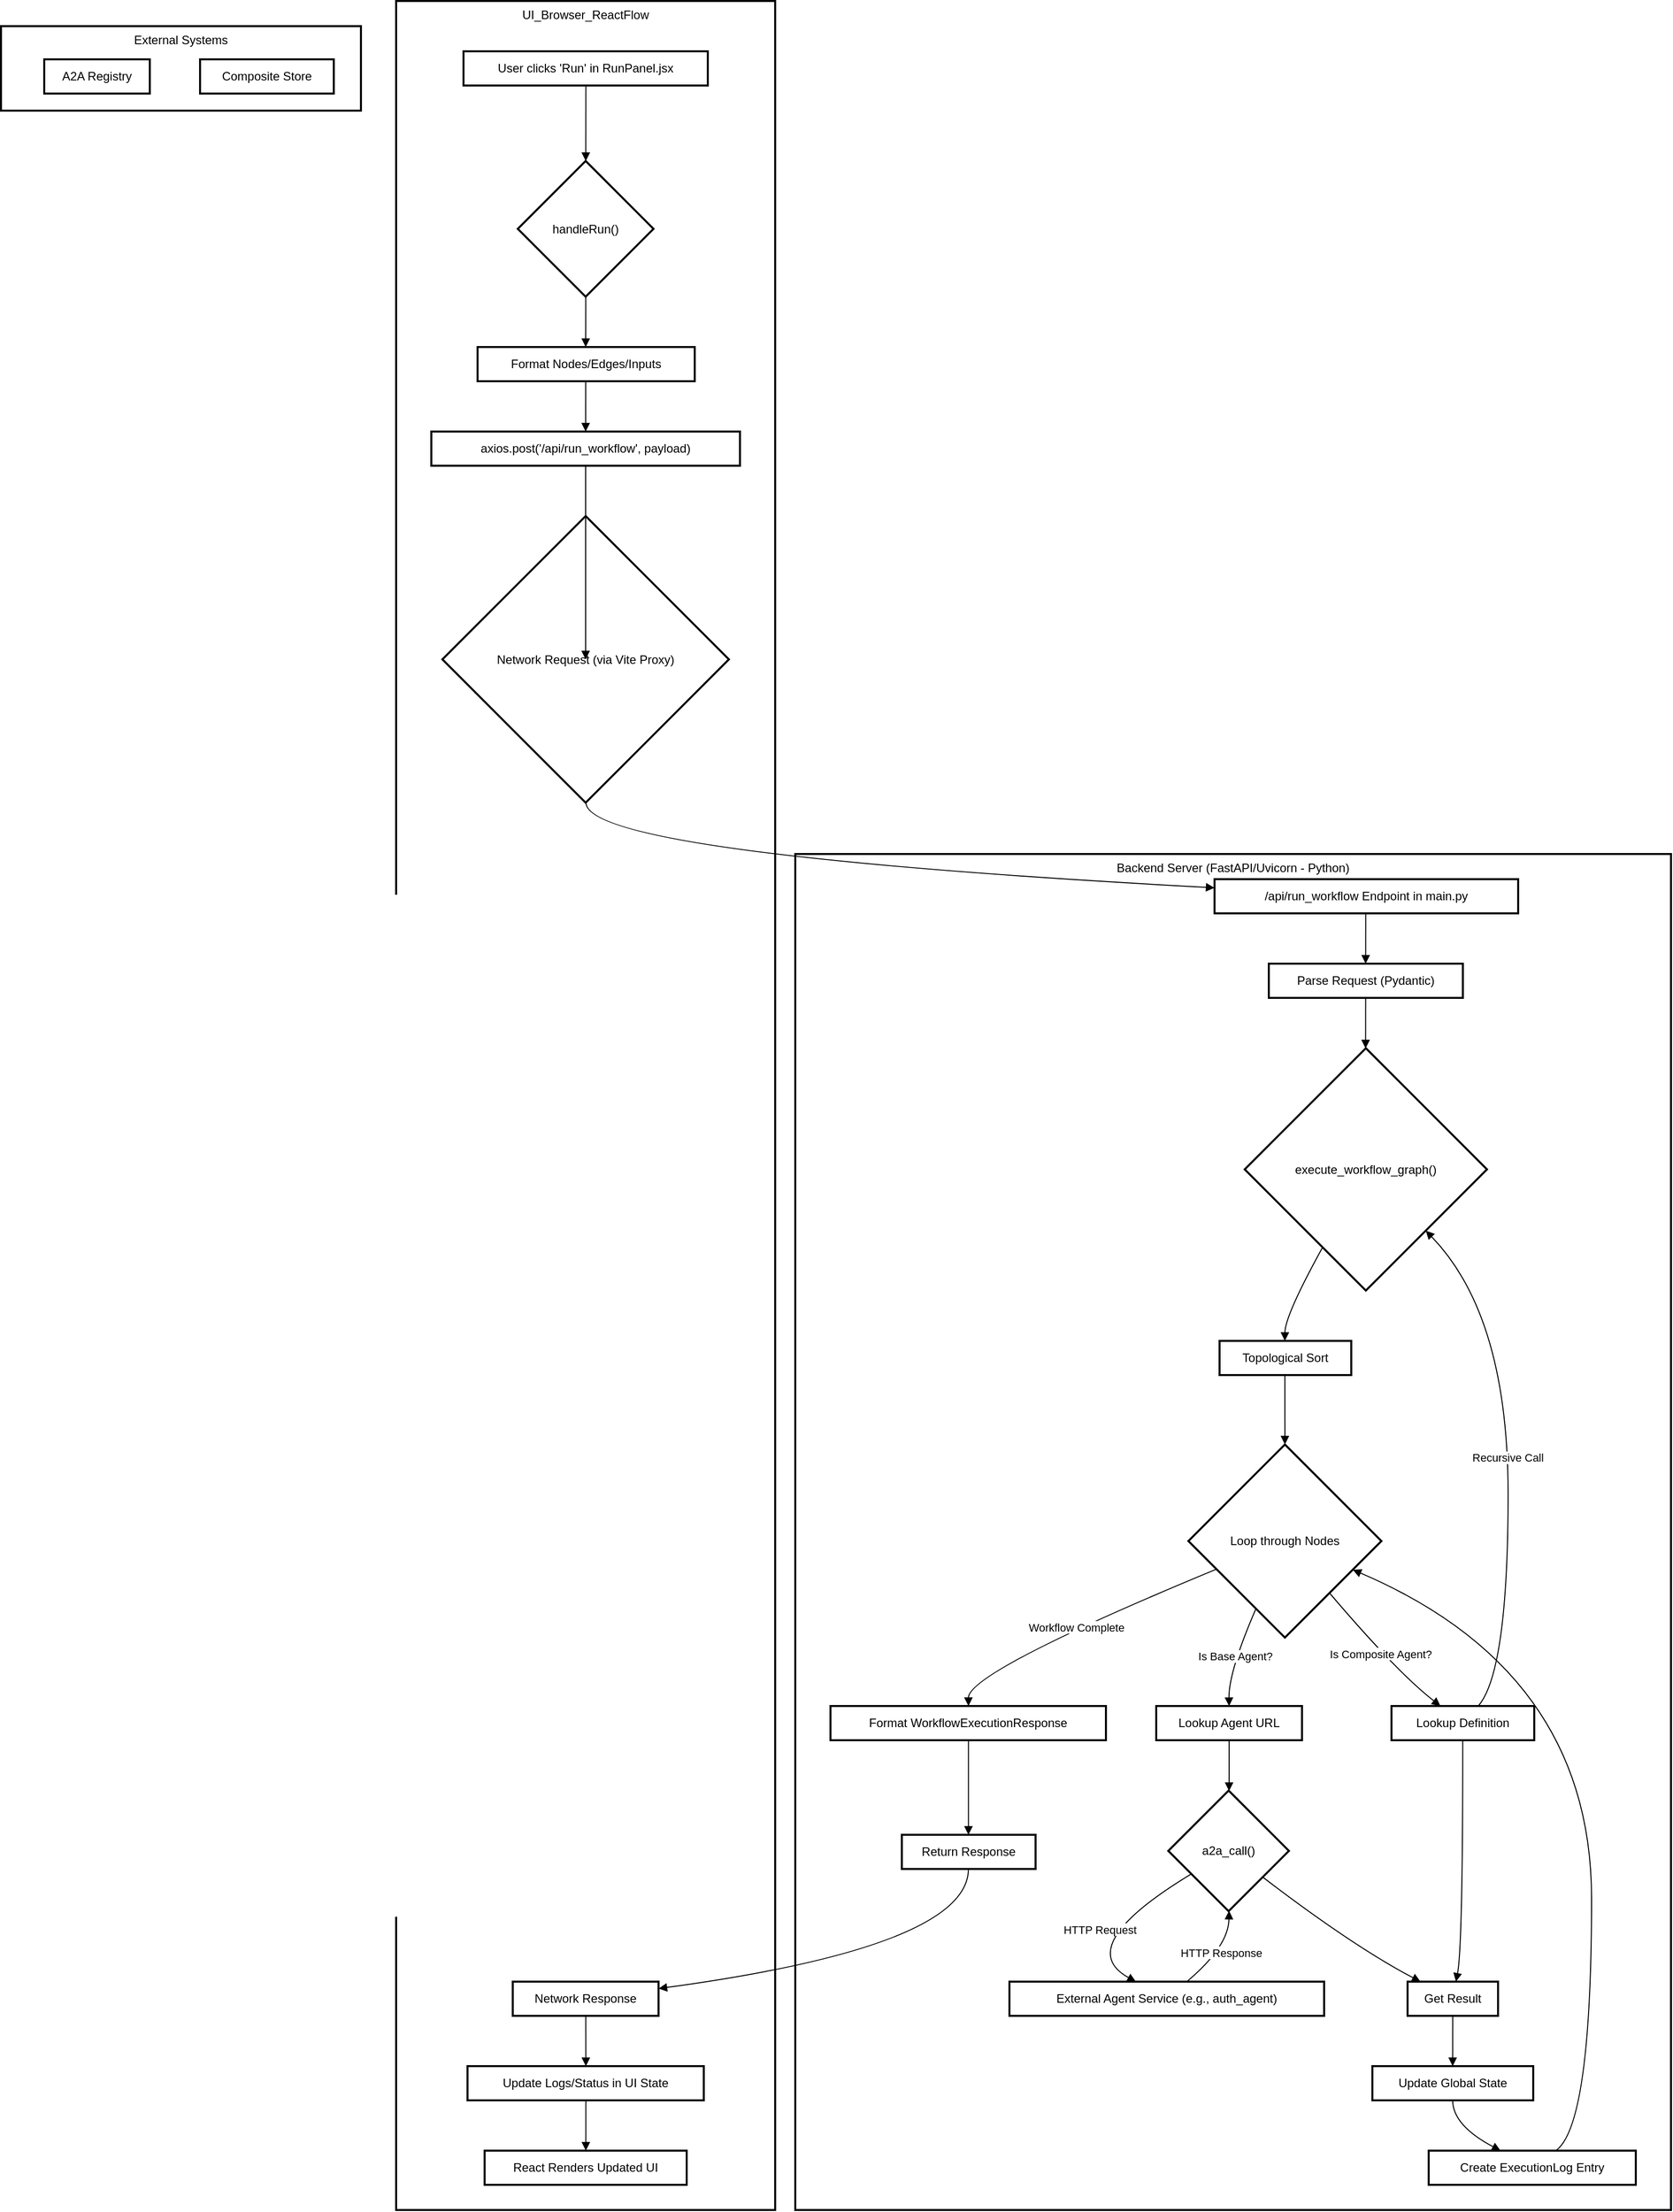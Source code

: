 <mxfile version="21.6.8" type="device">
  <diagram name="Page-1" id="cJ6hXq5RuqZ008whGkWY">
    <mxGraphModel dx="1338" dy="820" grid="1" gridSize="10" guides="1" tooltips="1" connect="1" arrows="1" fold="1" page="1" pageScale="1" pageWidth="850" pageHeight="1100" math="0" shadow="0">
      <root>
        <mxCell id="0" />
        <mxCell id="1" parent="0" />
        <mxCell id="3zWuM-wNl1nH80lP1Bes-1" value="External Systems" style="whiteSpace=wrap;strokeWidth=2;verticalAlign=top;" vertex="1" parent="1">
          <mxGeometry x="20" y="45" width="358" height="84" as="geometry" />
        </mxCell>
        <mxCell id="3zWuM-wNl1nH80lP1Bes-2" value="A2A Registry" style="whiteSpace=wrap;strokeWidth=2;" vertex="1" parent="3zWuM-wNl1nH80lP1Bes-1">
          <mxGeometry x="43" y="33" width="105" height="34" as="geometry" />
        </mxCell>
        <mxCell id="3zWuM-wNl1nH80lP1Bes-3" value="Composite Store" style="whiteSpace=wrap;strokeWidth=2;" vertex="1" parent="3zWuM-wNl1nH80lP1Bes-1">
          <mxGeometry x="198" y="33" width="133" height="34" as="geometry" />
        </mxCell>
        <mxCell id="3zWuM-wNl1nH80lP1Bes-4" value="Backend Server (FastAPI/Uvicorn - Python)" style="whiteSpace=wrap;strokeWidth=2;verticalAlign=top;" vertex="1" parent="1">
          <mxGeometry x="810" y="868" width="871" height="1348" as="geometry" />
        </mxCell>
        <mxCell id="3zWuM-wNl1nH80lP1Bes-5" value="/api/run_workflow Endpoint in main.py" style="whiteSpace=wrap;strokeWidth=2;" vertex="1" parent="1">
          <mxGeometry x="1227" y="893" width="302" height="34" as="geometry" />
        </mxCell>
        <mxCell id="3zWuM-wNl1nH80lP1Bes-6" value="Parse Request (Pydantic)" style="whiteSpace=wrap;strokeWidth=2;" vertex="1" parent="1">
          <mxGeometry x="1281" y="977" width="193" height="34" as="geometry" />
        </mxCell>
        <mxCell id="3zWuM-wNl1nH80lP1Bes-7" value="execute_workflow_graph()" style="rhombus;strokeWidth=2;whiteSpace=wrap;" vertex="1" parent="1">
          <mxGeometry x="1257" y="1061" width="241" height="241" as="geometry" />
        </mxCell>
        <mxCell id="3zWuM-wNl1nH80lP1Bes-8" value="Topological Sort" style="whiteSpace=wrap;strokeWidth=2;" vertex="1" parent="1">
          <mxGeometry x="1232" y="1352" width="131" height="34" as="geometry" />
        </mxCell>
        <mxCell id="3zWuM-wNl1nH80lP1Bes-9" value="Loop through Nodes" style="rhombus;strokeWidth=2;whiteSpace=wrap;" vertex="1" parent="1">
          <mxGeometry x="1201" y="1455" width="192" height="192" as="geometry" />
        </mxCell>
        <mxCell id="3zWuM-wNl1nH80lP1Bes-10" value="Lookup Agent URL" style="whiteSpace=wrap;strokeWidth=2;" vertex="1" parent="1">
          <mxGeometry x="1169" y="1715" width="145" height="34" as="geometry" />
        </mxCell>
        <mxCell id="3zWuM-wNl1nH80lP1Bes-11" value="a2a_call()" style="rhombus;strokeWidth=2;whiteSpace=wrap;" vertex="1" parent="1">
          <mxGeometry x="1181" y="1799" width="120" height="120" as="geometry" />
        </mxCell>
        <mxCell id="3zWuM-wNl1nH80lP1Bes-12" value="External Agent Service (e.g., auth_agent)" style="whiteSpace=wrap;strokeWidth=2;" vertex="1" parent="1">
          <mxGeometry x="1023" y="1989" width="313" height="34" as="geometry" />
        </mxCell>
        <mxCell id="3zWuM-wNl1nH80lP1Bes-13" value="Get Result" style="whiteSpace=wrap;strokeWidth=2;" vertex="1" parent="1">
          <mxGeometry x="1419" y="1989" width="90" height="34" as="geometry" />
        </mxCell>
        <mxCell id="3zWuM-wNl1nH80lP1Bes-14" value="Lookup Definition" style="whiteSpace=wrap;strokeWidth=2;" vertex="1" parent="1">
          <mxGeometry x="1403" y="1715" width="142" height="34" as="geometry" />
        </mxCell>
        <mxCell id="3zWuM-wNl1nH80lP1Bes-15" value="Update Global State" style="whiteSpace=wrap;strokeWidth=2;" vertex="1" parent="1">
          <mxGeometry x="1384" y="2073" width="160" height="34" as="geometry" />
        </mxCell>
        <mxCell id="3zWuM-wNl1nH80lP1Bes-16" value="Create ExecutionLog Entry" style="whiteSpace=wrap;strokeWidth=2;" vertex="1" parent="1">
          <mxGeometry x="1440" y="2157" width="206" height="34" as="geometry" />
        </mxCell>
        <mxCell id="3zWuM-wNl1nH80lP1Bes-17" value="Format WorkflowExecutionResponse" style="whiteSpace=wrap;strokeWidth=2;" vertex="1" parent="1">
          <mxGeometry x="845" y="1715" width="274" height="34" as="geometry" />
        </mxCell>
        <mxCell id="3zWuM-wNl1nH80lP1Bes-18" value="Return Response" style="whiteSpace=wrap;strokeWidth=2;" vertex="1" parent="1">
          <mxGeometry x="916" y="1843" width="133" height="34" as="geometry" />
        </mxCell>
        <mxCell id="3zWuM-wNl1nH80lP1Bes-19" value="UI_Browser_ReactFlow" style="whiteSpace=wrap;strokeWidth=2;verticalAlign=top;" vertex="1" parent="1">
          <mxGeometry x="413" y="20" width="377" height="2196" as="geometry" />
        </mxCell>
        <mxCell id="3zWuM-wNl1nH80lP1Bes-20" value="handleRun()" style="rhombus;strokeWidth=2;whiteSpace=wrap;" vertex="1" parent="1">
          <mxGeometry x="534" y="179" width="135" height="135" as="geometry" />
        </mxCell>
        <mxCell id="3zWuM-wNl1nH80lP1Bes-21" value="User clicks &#39;Run&#39; in RunPanel.jsx" style="whiteSpace=wrap;strokeWidth=2;" vertex="1" parent="1">
          <mxGeometry x="480" y="70" width="243" height="34" as="geometry" />
        </mxCell>
        <mxCell id="3zWuM-wNl1nH80lP1Bes-22" value="Format Nodes/Edges/Inputs" style="whiteSpace=wrap;strokeWidth=2;" vertex="1" parent="1">
          <mxGeometry x="494" y="364" width="216" height="34" as="geometry" />
        </mxCell>
        <mxCell id="3zWuM-wNl1nH80lP1Bes-23" value="axios.post(&#39;/api/run_workflow&#39;, payload)" style="whiteSpace=wrap;strokeWidth=2;" vertex="1" parent="1">
          <mxGeometry x="448" y="448" width="307" height="34" as="geometry" />
        </mxCell>
        <mxCell id="3zWuM-wNl1nH80lP1Bes-24" value="Network Request (via Vite Proxy)" style="rhombus;strokeWidth=2;whiteSpace=wrap;" vertex="1" parent="1">
          <mxGeometry x="459" y="532" width="285" height="285" as="geometry" />
        </mxCell>
        <mxCell id="3zWuM-wNl1nH80lP1Bes-25" value="React Renders Updated UI" style="whiteSpace=wrap;strokeWidth=2;" vertex="1" parent="1">
          <mxGeometry x="501" y="2157" width="201" height="34" as="geometry" />
        </mxCell>
        <mxCell id="3zWuM-wNl1nH80lP1Bes-26" value="Update Logs/Status in UI State" style="whiteSpace=wrap;strokeWidth=2;" vertex="1" parent="1">
          <mxGeometry x="484" y="2073" width="235" height="34" as="geometry" />
        </mxCell>
        <mxCell id="3zWuM-wNl1nH80lP1Bes-27" value="Network Response" style="whiteSpace=wrap;strokeWidth=2;" vertex="1" parent="1">
          <mxGeometry x="529" y="1989" width="145" height="34" as="geometry" />
        </mxCell>
        <mxCell id="3zWuM-wNl1nH80lP1Bes-28" value="" style="curved=1;startArrow=none;endArrow=block;exitX=0.501;exitY=1;entryX=0.501;entryY=0;rounded=0;" edge="1" parent="1" source="3zWuM-wNl1nH80lP1Bes-21" target="3zWuM-wNl1nH80lP1Bes-20">
          <mxGeometry relative="1" as="geometry">
            <Array as="points" />
          </mxGeometry>
        </mxCell>
        <mxCell id="3zWuM-wNl1nH80lP1Bes-29" value="" style="curved=1;startArrow=none;endArrow=block;exitX=0.501;exitY=1.003;entryX=0.498;entryY=0.014;rounded=0;" edge="1" parent="1" source="3zWuM-wNl1nH80lP1Bes-20" target="3zWuM-wNl1nH80lP1Bes-22">
          <mxGeometry relative="1" as="geometry">
            <Array as="points" />
          </mxGeometry>
        </mxCell>
        <mxCell id="3zWuM-wNl1nH80lP1Bes-30" value="" style="curved=1;startArrow=none;endArrow=block;exitX=0.498;exitY=1.014;entryX=0.5;entryY=0.014;rounded=0;" edge="1" parent="1" source="3zWuM-wNl1nH80lP1Bes-22" target="3zWuM-wNl1nH80lP1Bes-23">
          <mxGeometry relative="1" as="geometry">
            <Array as="points" />
          </mxGeometry>
        </mxCell>
        <mxCell id="3zWuM-wNl1nH80lP1Bes-31" value="" style="curved=1;startArrow=none;endArrow=block;exitX=0.5;exitY=1.014;entryX=0.501;entryY=0.002;rounded=0;" edge="1" parent="1" source="3zWuM-wNl1nH80lP1Bes-23" target="3zWuM-wNl1nH80lP1Bes-24">
          <mxGeometry relative="1" as="geometry">
            <Array as="points" />
          </mxGeometry>
        </mxCell>
        <mxCell id="3zWuM-wNl1nH80lP1Bes-32" value="" style="curved=1;startArrow=none;endArrow=block;exitX=0.501;exitY=0.991;entryX=0.501;entryY=-0.009;rounded=0;" edge="1" parent="1" source="3zWuM-wNl1nH80lP1Bes-26" target="3zWuM-wNl1nH80lP1Bes-25">
          <mxGeometry relative="1" as="geometry">
            <Array as="points" />
          </mxGeometry>
        </mxCell>
        <mxCell id="3zWuM-wNl1nH80lP1Bes-33" value="" style="curved=1;startArrow=none;endArrow=block;exitX=0.501;exitY=0.991;entryX=0.501;entryY=-0.009;rounded=0;" edge="1" parent="1" source="3zWuM-wNl1nH80lP1Bes-27" target="3zWuM-wNl1nH80lP1Bes-26">
          <mxGeometry relative="1" as="geometry">
            <Array as="points" />
          </mxGeometry>
        </mxCell>
        <mxCell id="3zWuM-wNl1nH80lP1Bes-34" value="" style="curved=1;startArrow=none;endArrow=block;exitX=0.501;exitY=1.002;entryX=-0.002;entryY=0.251;rounded=0;" edge="1" parent="1" source="3zWuM-wNl1nH80lP1Bes-24" target="3zWuM-wNl1nH80lP1Bes-5">
          <mxGeometry relative="1" as="geometry">
            <Array as="points">
              <mxPoint x="602" y="868" />
            </Array>
          </mxGeometry>
        </mxCell>
        <mxCell id="3zWuM-wNl1nH80lP1Bes-35" value="" style="curved=1;startArrow=none;endArrow=block;exitX=0.498;exitY=0.991;entryX=0.499;entryY=-0.009;rounded=0;" edge="1" parent="1" source="3zWuM-wNl1nH80lP1Bes-5" target="3zWuM-wNl1nH80lP1Bes-6">
          <mxGeometry relative="1" as="geometry">
            <Array as="points" />
          </mxGeometry>
        </mxCell>
        <mxCell id="3zWuM-wNl1nH80lP1Bes-36" value="" style="curved=1;startArrow=none;endArrow=block;exitX=0.499;exitY=0.991;entryX=0.499;entryY=-0.001;rounded=0;" edge="1" parent="1" source="3zWuM-wNl1nH80lP1Bes-6" target="3zWuM-wNl1nH80lP1Bes-7">
          <mxGeometry relative="1" as="geometry">
            <Array as="points" />
          </mxGeometry>
        </mxCell>
        <mxCell id="3zWuM-wNl1nH80lP1Bes-37" value="" style="curved=1;startArrow=none;endArrow=block;exitX=0.223;exitY=0.999;entryX=0.496;entryY=-0.006;rounded=0;" edge="1" parent="1" source="3zWuM-wNl1nH80lP1Bes-7" target="3zWuM-wNl1nH80lP1Bes-8">
          <mxGeometry relative="1" as="geometry">
            <Array as="points">
              <mxPoint x="1297" y="1327" />
            </Array>
          </mxGeometry>
        </mxCell>
        <mxCell id="3zWuM-wNl1nH80lP1Bes-38" value="" style="curved=1;startArrow=none;endArrow=block;exitX=0.496;exitY=0.994;entryX=0.5;entryY=-0.001;rounded=0;" edge="1" parent="1" source="3zWuM-wNl1nH80lP1Bes-8" target="3zWuM-wNl1nH80lP1Bes-9">
          <mxGeometry relative="1" as="geometry">
            <Array as="points" />
          </mxGeometry>
        </mxCell>
        <mxCell id="3zWuM-wNl1nH80lP1Bes-39" value="Is Base Agent?" style="curved=1;startArrow=none;endArrow=block;exitX=0.287;exitY=0.997;entryX=0.5;entryY=0.013;rounded=0;" edge="1" parent="1" source="3zWuM-wNl1nH80lP1Bes-9" target="3zWuM-wNl1nH80lP1Bes-10">
          <mxGeometry relative="1" as="geometry">
            <Array as="points">
              <mxPoint x="1241" y="1681" />
            </Array>
          </mxGeometry>
        </mxCell>
        <mxCell id="3zWuM-wNl1nH80lP1Bes-40" value="" style="curved=1;startArrow=none;endArrow=block;exitX=0.5;exitY=1.013;entryX=0.504;entryY=0.004;rounded=0;" edge="1" parent="1" source="3zWuM-wNl1nH80lP1Bes-10" target="3zWuM-wNl1nH80lP1Bes-11">
          <mxGeometry relative="1" as="geometry">
            <Array as="points" />
          </mxGeometry>
        </mxCell>
        <mxCell id="3zWuM-wNl1nH80lP1Bes-41" value="HTTP Request" style="curved=1;startArrow=none;endArrow=block;exitX=0.003;exitY=0.807;entryX=0.4;entryY=-0.009;rounded=0;" edge="1" parent="1" source="3zWuM-wNl1nH80lP1Bes-11" target="3zWuM-wNl1nH80lP1Bes-12">
          <mxGeometry relative="1" as="geometry">
            <Array as="points">
              <mxPoint x="1085" y="1954" />
            </Array>
          </mxGeometry>
        </mxCell>
        <mxCell id="3zWuM-wNl1nH80lP1Bes-42" value="HTTP Response" style="curved=1;startArrow=none;endArrow=block;exitX=0.565;exitY=-0.009;entryX=0.504;entryY=1.006;rounded=0;" edge="1" parent="1" source="3zWuM-wNl1nH80lP1Bes-12" target="3zWuM-wNl1nH80lP1Bes-11">
          <mxGeometry relative="1" as="geometry">
            <Array as="points">
              <mxPoint x="1241" y="1954" />
            </Array>
          </mxGeometry>
        </mxCell>
        <mxCell id="3zWuM-wNl1nH80lP1Bes-43" value="" style="curved=1;startArrow=none;endArrow=block;exitX=1.005;exitY=0.888;entryX=0.136;entryY=-0.009;rounded=0;" edge="1" parent="1" source="3zWuM-wNl1nH80lP1Bes-11" target="3zWuM-wNl1nH80lP1Bes-13">
          <mxGeometry relative="1" as="geometry">
            <Array as="points">
              <mxPoint x="1365" y="1954" />
            </Array>
          </mxGeometry>
        </mxCell>
        <mxCell id="3zWuM-wNl1nH80lP1Bes-44" value="Is Composite Agent?" style="curved=1;startArrow=none;endArrow=block;exitX=0.927;exitY=0.997;entryX=0.347;entryY=0.013;rounded=0;" edge="1" parent="1" source="3zWuM-wNl1nH80lP1Bes-9" target="3zWuM-wNl1nH80lP1Bes-14">
          <mxGeometry relative="1" as="geometry">
            <Array as="points">
              <mxPoint x="1408" y="1681" />
            </Array>
          </mxGeometry>
        </mxCell>
        <mxCell id="3zWuM-wNl1nH80lP1Bes-45" value="Recursive Call" style="curved=1;startArrow=none;endArrow=block;exitX=0.605;exitY=0.013;entryX=0.988;entryY=0.999;rounded=0;" edge="1" parent="1" source="3zWuM-wNl1nH80lP1Bes-14" target="3zWuM-wNl1nH80lP1Bes-7">
          <mxGeometry relative="1" as="geometry">
            <Array as="points">
              <mxPoint x="1519" y="1681" />
              <mxPoint x="1519" y="1327" />
            </Array>
          </mxGeometry>
        </mxCell>
        <mxCell id="3zWuM-wNl1nH80lP1Bes-46" value="" style="curved=1;startArrow=none;endArrow=block;exitX=0.499;exitY=1.013;entryX=0.535;entryY=-0.009;rounded=0;" edge="1" parent="1" source="3zWuM-wNl1nH80lP1Bes-14" target="3zWuM-wNl1nH80lP1Bes-13">
          <mxGeometry relative="1" as="geometry">
            <Array as="points">
              <mxPoint x="1474" y="1954" />
            </Array>
          </mxGeometry>
        </mxCell>
        <mxCell id="3zWuM-wNl1nH80lP1Bes-47" value="" style="curved=1;startArrow=none;endArrow=block;exitX=0.499;exitY=0.991;entryX=0.499;entryY=-0.009;rounded=0;" edge="1" parent="1" source="3zWuM-wNl1nH80lP1Bes-13" target="3zWuM-wNl1nH80lP1Bes-15">
          <mxGeometry relative="1" as="geometry">
            <Array as="points" />
          </mxGeometry>
        </mxCell>
        <mxCell id="3zWuM-wNl1nH80lP1Bes-48" value="" style="curved=1;startArrow=none;endArrow=block;exitX=0.499;exitY=0.991;entryX=0.344;entryY=-0.009;rounded=0;" edge="1" parent="1" source="3zWuM-wNl1nH80lP1Bes-15" target="3zWuM-wNl1nH80lP1Bes-16">
          <mxGeometry relative="1" as="geometry">
            <Array as="points">
              <mxPoint x="1464" y="2132" />
            </Array>
          </mxGeometry>
        </mxCell>
        <mxCell id="3zWuM-wNl1nH80lP1Bes-49" value="" style="curved=1;startArrow=none;endArrow=block;exitX=0.616;exitY=-0.009;entryX=0.999;entryY=0.711;rounded=0;" edge="1" parent="1" source="3zWuM-wNl1nH80lP1Bes-16" target="3zWuM-wNl1nH80lP1Bes-9">
          <mxGeometry relative="1" as="geometry">
            <Array as="points">
              <mxPoint x="1602" y="2132" />
              <mxPoint x="1602" y="1681" />
            </Array>
          </mxGeometry>
        </mxCell>
        <mxCell id="3zWuM-wNl1nH80lP1Bes-50" value="Workflow Complete" style="curved=1;startArrow=none;endArrow=block;exitX=0.001;exitY=0.705;entryX=0.501;entryY=0.013;rounded=0;" edge="1" parent="1" source="3zWuM-wNl1nH80lP1Bes-9" target="3zWuM-wNl1nH80lP1Bes-17">
          <mxGeometry relative="1" as="geometry">
            <Array as="points">
              <mxPoint x="982" y="1681" />
            </Array>
          </mxGeometry>
        </mxCell>
        <mxCell id="3zWuM-wNl1nH80lP1Bes-51" value="" style="curved=1;startArrow=none;endArrow=block;exitX=0.501;exitY=1.013;entryX=0.498;entryY=-0.013;rounded=0;" edge="1" parent="1" source="3zWuM-wNl1nH80lP1Bes-17" target="3zWuM-wNl1nH80lP1Bes-18">
          <mxGeometry relative="1" as="geometry">
            <Array as="points" />
          </mxGeometry>
        </mxCell>
        <mxCell id="3zWuM-wNl1nH80lP1Bes-52" value="" style="curved=1;startArrow=none;endArrow=block;exitX=0.498;exitY=0.987;entryX=1.003;entryY=0.201;rounded=0;" edge="1" parent="1" source="3zWuM-wNl1nH80lP1Bes-18" target="3zWuM-wNl1nH80lP1Bes-27">
          <mxGeometry relative="1" as="geometry">
            <Array as="points">
              <mxPoint x="982" y="1954" />
            </Array>
          </mxGeometry>
        </mxCell>
      </root>
    </mxGraphModel>
  </diagram>
</mxfile>
